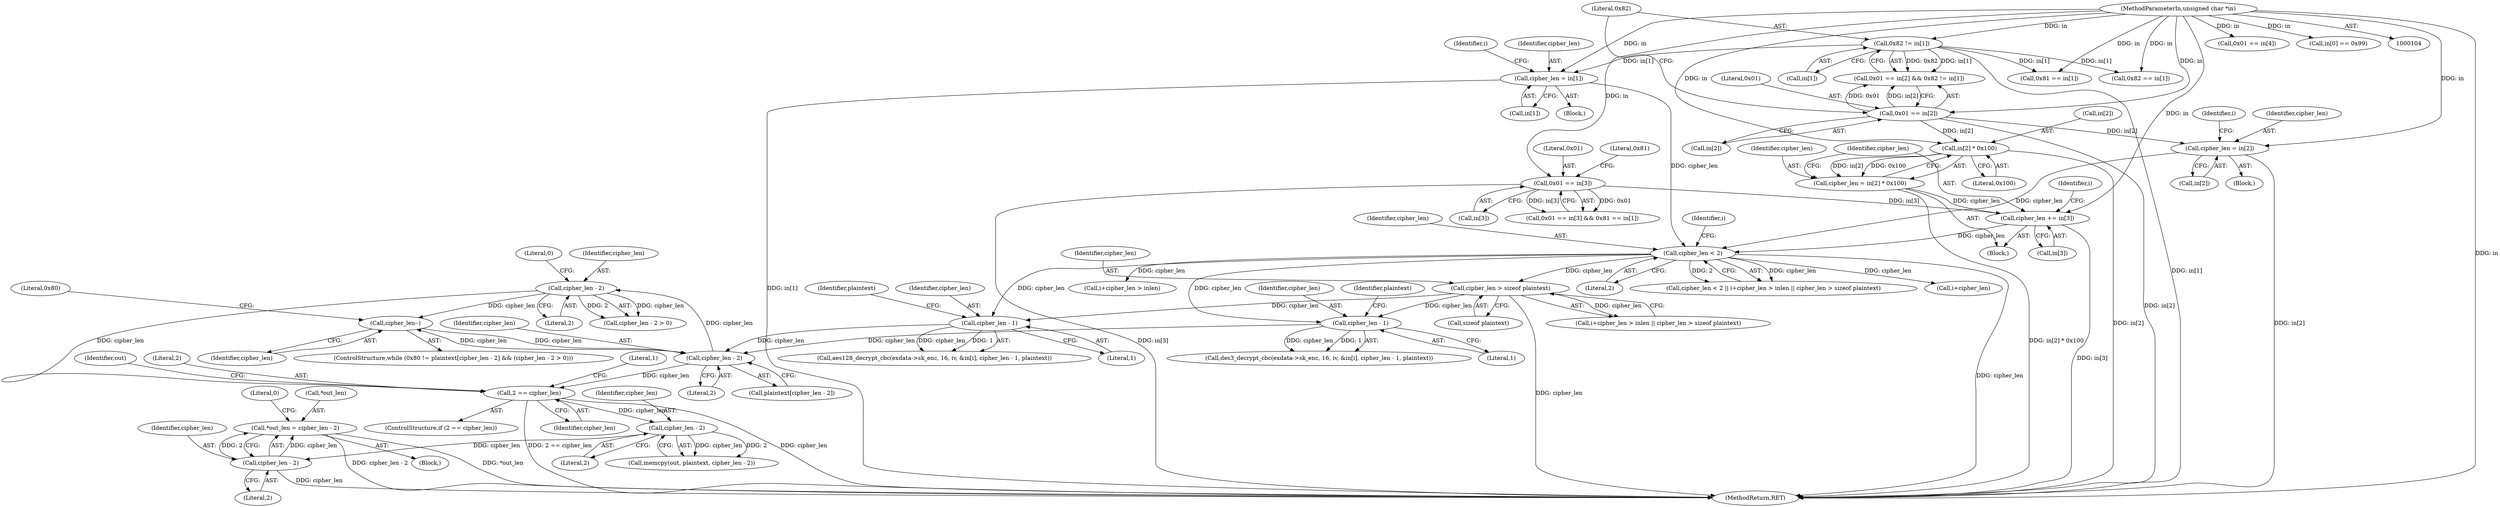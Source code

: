 digraph "0_OpenSC_8fe377e93b4b56060e5bbfb6f3142ceaeca744fa_7@pointer" {
"1000304" [label="(Call,*out_len = cipher_len - 2)"];
"1000307" [label="(Call,cipher_len - 2)"];
"1000301" [label="(Call,cipher_len - 2)"];
"1000292" [label="(Call,2 == cipher_len)"];
"1000285" [label="(Call,cipher_len - 2)"];
"1000281" [label="(Call,cipher_len - 2)"];
"1000289" [label="(Call,cipher_len--)"];
"1000256" [label="(Call,cipher_len - 1)"];
"1000224" [label="(Call,cipher_len < 2)"];
"1000158" [label="(Call,cipher_len = in[1])"];
"1000152" [label="(Call,0x82 != in[1])"];
"1000106" [label="(MethodParameterIn,unsigned char *in)"];
"1000209" [label="(Call,cipher_len += in[3])"];
"1000169" [label="(Call,0x01 == in[3])"];
"1000202" [label="(Call,cipher_len = in[2] * 0x100)"];
"1000204" [label="(Call,in[2] * 0x100)"];
"1000147" [label="(Call,0x01 == in[2])"];
"1000180" [label="(Call,cipher_len = in[2])"];
"1000233" [label="(Call,cipher_len > sizeof plaintext)"];
"1000271" [label="(Call,cipher_len - 1)"];
"1000292" [label="(Call,2 == cipher_len)"];
"1000182" [label="(Call,in[2])"];
"1000258" [label="(Literal,1)"];
"1000311" [label="(Literal,0)"];
"1000186" [label="(Identifier,i)"];
"1000257" [label="(Identifier,cipher_len)"];
"1000273" [label="(Literal,1)"];
"1000301" [label="(Call,cipher_len - 2)"];
"1000210" [label="(Identifier,cipher_len)"];
"1000271" [label="(Call,cipher_len - 1)"];
"1000290" [label="(Identifier,cipher_len)"];
"1000146" [label="(Call,0x01 == in[2] && 0x82 != in[1])"];
"1000211" [label="(Call,in[3])"];
"1000304" [label="(Call,*out_len = cipher_len - 2)"];
"1000228" [label="(Call,i+cipher_len > inlen)"];
"1000275" [label="(ControlStructure,while (0x80 != plaintext[cipher_len - 2] && (cipher_len - 2 > 0)))"];
"1000233" [label="(Call,cipher_len > sizeof plaintext)"];
"1000154" [label="(Call,in[1])"];
"1000179" [label="(Block,)"];
"1000170" [label="(Literal,0x01)"];
"1000209" [label="(Call,cipher_len += in[3])"];
"1000234" [label="(Identifier,cipher_len)"];
"1000227" [label="(Call,i+cipher_len > inlen || cipher_len > sizeof plaintext)"];
"1000287" [label="(Literal,2)"];
"1000297" [label="(Literal,1)"];
"1000291" [label="(ControlStructure,if (2 == cipher_len))"];
"1000256" [label="(Call,cipher_len - 1)"];
"1000215" [label="(Identifier,i)"];
"1000205" [label="(Call,in[2])"];
"1000171" [label="(Call,in[3])"];
"1000164" [label="(Identifier,i)"];
"1000309" [label="(Literal,2)"];
"1000160" [label="(Call,in[1])"];
"1000169" [label="(Call,0x01 == in[3])"];
"1000308" [label="(Identifier,cipher_len)"];
"1000168" [label="(Call,0x01 == in[3] && 0x81 == in[1])"];
"1000149" [label="(Call,in[2])"];
"1000272" [label="(Identifier,cipher_len)"];
"1000226" [label="(Literal,2)"];
"1000288" [label="(Literal,0)"];
"1000285" [label="(Call,cipher_len - 2)"];
"1000279" [label="(Call,plaintext[cipher_len - 2])"];
"1000175" [label="(Literal,0x81)"];
"1000224" [label="(Call,cipher_len < 2)"];
"1000281" [label="(Call,cipher_len - 2)"];
"1000294" [label="(Identifier,cipher_len)"];
"1000303" [label="(Literal,2)"];
"1000157" [label="(Block,)"];
"1000204" [label="(Call,in[2] * 0x100)"];
"1000110" [label="(Block,)"];
"1000305" [label="(Call,*out_len)"];
"1000148" [label="(Literal,0x01)"];
"1000147" [label="(Call,0x01 == in[2])"];
"1000289" [label="(Call,cipher_len--)"];
"1000299" [label="(Identifier,out)"];
"1000230" [label="(Identifier,i)"];
"1000153" [label="(Literal,0x82)"];
"1000106" [label="(MethodParameterIn,unsigned char *in)"];
"1000282" [label="(Identifier,cipher_len)"];
"1000283" [label="(Literal,2)"];
"1000274" [label="(Identifier,plaintext)"];
"1000152" [label="(Call,0x82 != in[1])"];
"1000174" [label="(Call,0x81 == in[1])"];
"1000259" [label="(Identifier,plaintext)"];
"1000158" [label="(Call,cipher_len = in[1])"];
"1000208" [label="(Literal,0x100)"];
"1000278" [label="(Literal,0x80)"];
"1000307" [label="(Call,cipher_len - 2)"];
"1000196" [label="(Call,0x82 == in[1])"];
"1000246" [label="(Call,aes128_decrypt_cbc(exdata->sk_enc, 16, iv, &in[i], cipher_len - 1, plaintext))"];
"1000191" [label="(Call,0x01 == in[4])"];
"1000223" [label="(Call,cipher_len < 2 || i+cipher_len > inlen || cipher_len > sizeof plaintext)"];
"1000180" [label="(Call,cipher_len = in[2])"];
"1000284" [label="(Call,cipher_len - 2 > 0)"];
"1000225" [label="(Identifier,cipher_len)"];
"1000286" [label="(Identifier,cipher_len)"];
"1000138" [label="(Call,in[0] == 0x99)"];
"1000203" [label="(Identifier,cipher_len)"];
"1000298" [label="(Call,memcpy(out, plaintext, cipher_len - 2))"];
"1000312" [label="(MethodReturn,RET)"];
"1000229" [label="(Call,i+cipher_len)"];
"1000159" [label="(Identifier,cipher_len)"];
"1000293" [label="(Literal,2)"];
"1000235" [label="(Call,sizeof plaintext)"];
"1000202" [label="(Call,cipher_len = in[2] * 0x100)"];
"1000201" [label="(Block,)"];
"1000261" [label="(Call,des3_decrypt_cbc(exdata->sk_enc, 16, iv, &in[i], cipher_len - 1, plaintext))"];
"1000302" [label="(Identifier,cipher_len)"];
"1000181" [label="(Identifier,cipher_len)"];
"1000304" -> "1000110"  [label="AST: "];
"1000304" -> "1000307"  [label="CFG: "];
"1000305" -> "1000304"  [label="AST: "];
"1000307" -> "1000304"  [label="AST: "];
"1000311" -> "1000304"  [label="CFG: "];
"1000304" -> "1000312"  [label="DDG: *out_len"];
"1000304" -> "1000312"  [label="DDG: cipher_len - 2"];
"1000307" -> "1000304"  [label="DDG: cipher_len"];
"1000307" -> "1000304"  [label="DDG: 2"];
"1000307" -> "1000309"  [label="CFG: "];
"1000308" -> "1000307"  [label="AST: "];
"1000309" -> "1000307"  [label="AST: "];
"1000307" -> "1000312"  [label="DDG: cipher_len"];
"1000301" -> "1000307"  [label="DDG: cipher_len"];
"1000301" -> "1000298"  [label="AST: "];
"1000301" -> "1000303"  [label="CFG: "];
"1000302" -> "1000301"  [label="AST: "];
"1000303" -> "1000301"  [label="AST: "];
"1000298" -> "1000301"  [label="CFG: "];
"1000301" -> "1000298"  [label="DDG: cipher_len"];
"1000301" -> "1000298"  [label="DDG: 2"];
"1000292" -> "1000301"  [label="DDG: cipher_len"];
"1000292" -> "1000291"  [label="AST: "];
"1000292" -> "1000294"  [label="CFG: "];
"1000293" -> "1000292"  [label="AST: "];
"1000294" -> "1000292"  [label="AST: "];
"1000297" -> "1000292"  [label="CFG: "];
"1000299" -> "1000292"  [label="CFG: "];
"1000292" -> "1000312"  [label="DDG: 2 == cipher_len"];
"1000292" -> "1000312"  [label="DDG: cipher_len"];
"1000285" -> "1000292"  [label="DDG: cipher_len"];
"1000281" -> "1000292"  [label="DDG: cipher_len"];
"1000285" -> "1000284"  [label="AST: "];
"1000285" -> "1000287"  [label="CFG: "];
"1000286" -> "1000285"  [label="AST: "];
"1000287" -> "1000285"  [label="AST: "];
"1000288" -> "1000285"  [label="CFG: "];
"1000285" -> "1000284"  [label="DDG: cipher_len"];
"1000285" -> "1000284"  [label="DDG: 2"];
"1000281" -> "1000285"  [label="DDG: cipher_len"];
"1000285" -> "1000289"  [label="DDG: cipher_len"];
"1000281" -> "1000279"  [label="AST: "];
"1000281" -> "1000283"  [label="CFG: "];
"1000282" -> "1000281"  [label="AST: "];
"1000283" -> "1000281"  [label="AST: "];
"1000279" -> "1000281"  [label="CFG: "];
"1000289" -> "1000281"  [label="DDG: cipher_len"];
"1000256" -> "1000281"  [label="DDG: cipher_len"];
"1000271" -> "1000281"  [label="DDG: cipher_len"];
"1000281" -> "1000289"  [label="DDG: cipher_len"];
"1000289" -> "1000275"  [label="AST: "];
"1000289" -> "1000290"  [label="CFG: "];
"1000290" -> "1000289"  [label="AST: "];
"1000278" -> "1000289"  [label="CFG: "];
"1000256" -> "1000246"  [label="AST: "];
"1000256" -> "1000258"  [label="CFG: "];
"1000257" -> "1000256"  [label="AST: "];
"1000258" -> "1000256"  [label="AST: "];
"1000259" -> "1000256"  [label="CFG: "];
"1000256" -> "1000246"  [label="DDG: cipher_len"];
"1000256" -> "1000246"  [label="DDG: 1"];
"1000224" -> "1000256"  [label="DDG: cipher_len"];
"1000233" -> "1000256"  [label="DDG: cipher_len"];
"1000224" -> "1000223"  [label="AST: "];
"1000224" -> "1000226"  [label="CFG: "];
"1000225" -> "1000224"  [label="AST: "];
"1000226" -> "1000224"  [label="AST: "];
"1000230" -> "1000224"  [label="CFG: "];
"1000223" -> "1000224"  [label="CFG: "];
"1000224" -> "1000312"  [label="DDG: cipher_len"];
"1000224" -> "1000223"  [label="DDG: cipher_len"];
"1000224" -> "1000223"  [label="DDG: 2"];
"1000158" -> "1000224"  [label="DDG: cipher_len"];
"1000209" -> "1000224"  [label="DDG: cipher_len"];
"1000180" -> "1000224"  [label="DDG: cipher_len"];
"1000224" -> "1000228"  [label="DDG: cipher_len"];
"1000224" -> "1000229"  [label="DDG: cipher_len"];
"1000224" -> "1000233"  [label="DDG: cipher_len"];
"1000224" -> "1000271"  [label="DDG: cipher_len"];
"1000158" -> "1000157"  [label="AST: "];
"1000158" -> "1000160"  [label="CFG: "];
"1000159" -> "1000158"  [label="AST: "];
"1000160" -> "1000158"  [label="AST: "];
"1000164" -> "1000158"  [label="CFG: "];
"1000158" -> "1000312"  [label="DDG: in[1]"];
"1000152" -> "1000158"  [label="DDG: in[1]"];
"1000106" -> "1000158"  [label="DDG: in"];
"1000152" -> "1000146"  [label="AST: "];
"1000152" -> "1000154"  [label="CFG: "];
"1000153" -> "1000152"  [label="AST: "];
"1000154" -> "1000152"  [label="AST: "];
"1000146" -> "1000152"  [label="CFG: "];
"1000152" -> "1000312"  [label="DDG: in[1]"];
"1000152" -> "1000146"  [label="DDG: 0x82"];
"1000152" -> "1000146"  [label="DDG: in[1]"];
"1000106" -> "1000152"  [label="DDG: in"];
"1000152" -> "1000174"  [label="DDG: in[1]"];
"1000152" -> "1000196"  [label="DDG: in[1]"];
"1000106" -> "1000104"  [label="AST: "];
"1000106" -> "1000312"  [label="DDG: in"];
"1000106" -> "1000138"  [label="DDG: in"];
"1000106" -> "1000147"  [label="DDG: in"];
"1000106" -> "1000169"  [label="DDG: in"];
"1000106" -> "1000174"  [label="DDG: in"];
"1000106" -> "1000180"  [label="DDG: in"];
"1000106" -> "1000191"  [label="DDG: in"];
"1000106" -> "1000196"  [label="DDG: in"];
"1000106" -> "1000204"  [label="DDG: in"];
"1000106" -> "1000209"  [label="DDG: in"];
"1000209" -> "1000201"  [label="AST: "];
"1000209" -> "1000211"  [label="CFG: "];
"1000210" -> "1000209"  [label="AST: "];
"1000211" -> "1000209"  [label="AST: "];
"1000215" -> "1000209"  [label="CFG: "];
"1000209" -> "1000312"  [label="DDG: in[3]"];
"1000169" -> "1000209"  [label="DDG: in[3]"];
"1000202" -> "1000209"  [label="DDG: cipher_len"];
"1000169" -> "1000168"  [label="AST: "];
"1000169" -> "1000171"  [label="CFG: "];
"1000170" -> "1000169"  [label="AST: "];
"1000171" -> "1000169"  [label="AST: "];
"1000175" -> "1000169"  [label="CFG: "];
"1000168" -> "1000169"  [label="CFG: "];
"1000169" -> "1000312"  [label="DDG: in[3]"];
"1000169" -> "1000168"  [label="DDG: 0x01"];
"1000169" -> "1000168"  [label="DDG: in[3]"];
"1000202" -> "1000201"  [label="AST: "];
"1000202" -> "1000204"  [label="CFG: "];
"1000203" -> "1000202"  [label="AST: "];
"1000204" -> "1000202"  [label="AST: "];
"1000210" -> "1000202"  [label="CFG: "];
"1000202" -> "1000312"  [label="DDG: in[2] * 0x100"];
"1000204" -> "1000202"  [label="DDG: in[2]"];
"1000204" -> "1000202"  [label="DDG: 0x100"];
"1000204" -> "1000208"  [label="CFG: "];
"1000205" -> "1000204"  [label="AST: "];
"1000208" -> "1000204"  [label="AST: "];
"1000204" -> "1000312"  [label="DDG: in[2]"];
"1000147" -> "1000204"  [label="DDG: in[2]"];
"1000147" -> "1000146"  [label="AST: "];
"1000147" -> "1000149"  [label="CFG: "];
"1000148" -> "1000147"  [label="AST: "];
"1000149" -> "1000147"  [label="AST: "];
"1000153" -> "1000147"  [label="CFG: "];
"1000146" -> "1000147"  [label="CFG: "];
"1000147" -> "1000312"  [label="DDG: in[2]"];
"1000147" -> "1000146"  [label="DDG: 0x01"];
"1000147" -> "1000146"  [label="DDG: in[2]"];
"1000147" -> "1000180"  [label="DDG: in[2]"];
"1000180" -> "1000179"  [label="AST: "];
"1000180" -> "1000182"  [label="CFG: "];
"1000181" -> "1000180"  [label="AST: "];
"1000182" -> "1000180"  [label="AST: "];
"1000186" -> "1000180"  [label="CFG: "];
"1000180" -> "1000312"  [label="DDG: in[2]"];
"1000233" -> "1000227"  [label="AST: "];
"1000233" -> "1000235"  [label="CFG: "];
"1000234" -> "1000233"  [label="AST: "];
"1000235" -> "1000233"  [label="AST: "];
"1000227" -> "1000233"  [label="CFG: "];
"1000233" -> "1000312"  [label="DDG: cipher_len"];
"1000233" -> "1000227"  [label="DDG: cipher_len"];
"1000233" -> "1000271"  [label="DDG: cipher_len"];
"1000271" -> "1000261"  [label="AST: "];
"1000271" -> "1000273"  [label="CFG: "];
"1000272" -> "1000271"  [label="AST: "];
"1000273" -> "1000271"  [label="AST: "];
"1000274" -> "1000271"  [label="CFG: "];
"1000271" -> "1000261"  [label="DDG: cipher_len"];
"1000271" -> "1000261"  [label="DDG: 1"];
}
